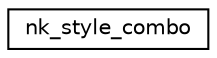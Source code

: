 digraph "Graphical Class Hierarchy"
{
 // LATEX_PDF_SIZE
  edge [fontname="Helvetica",fontsize="10",labelfontname="Helvetica",labelfontsize="10"];
  node [fontname="Helvetica",fontsize="10",shape=record];
  rankdir="LR";
  Node0 [label="nk_style_combo",height=0.2,width=0.4,color="black", fillcolor="white", style="filled",URL="$structnk__style__combo.html",tooltip=" "];
}
